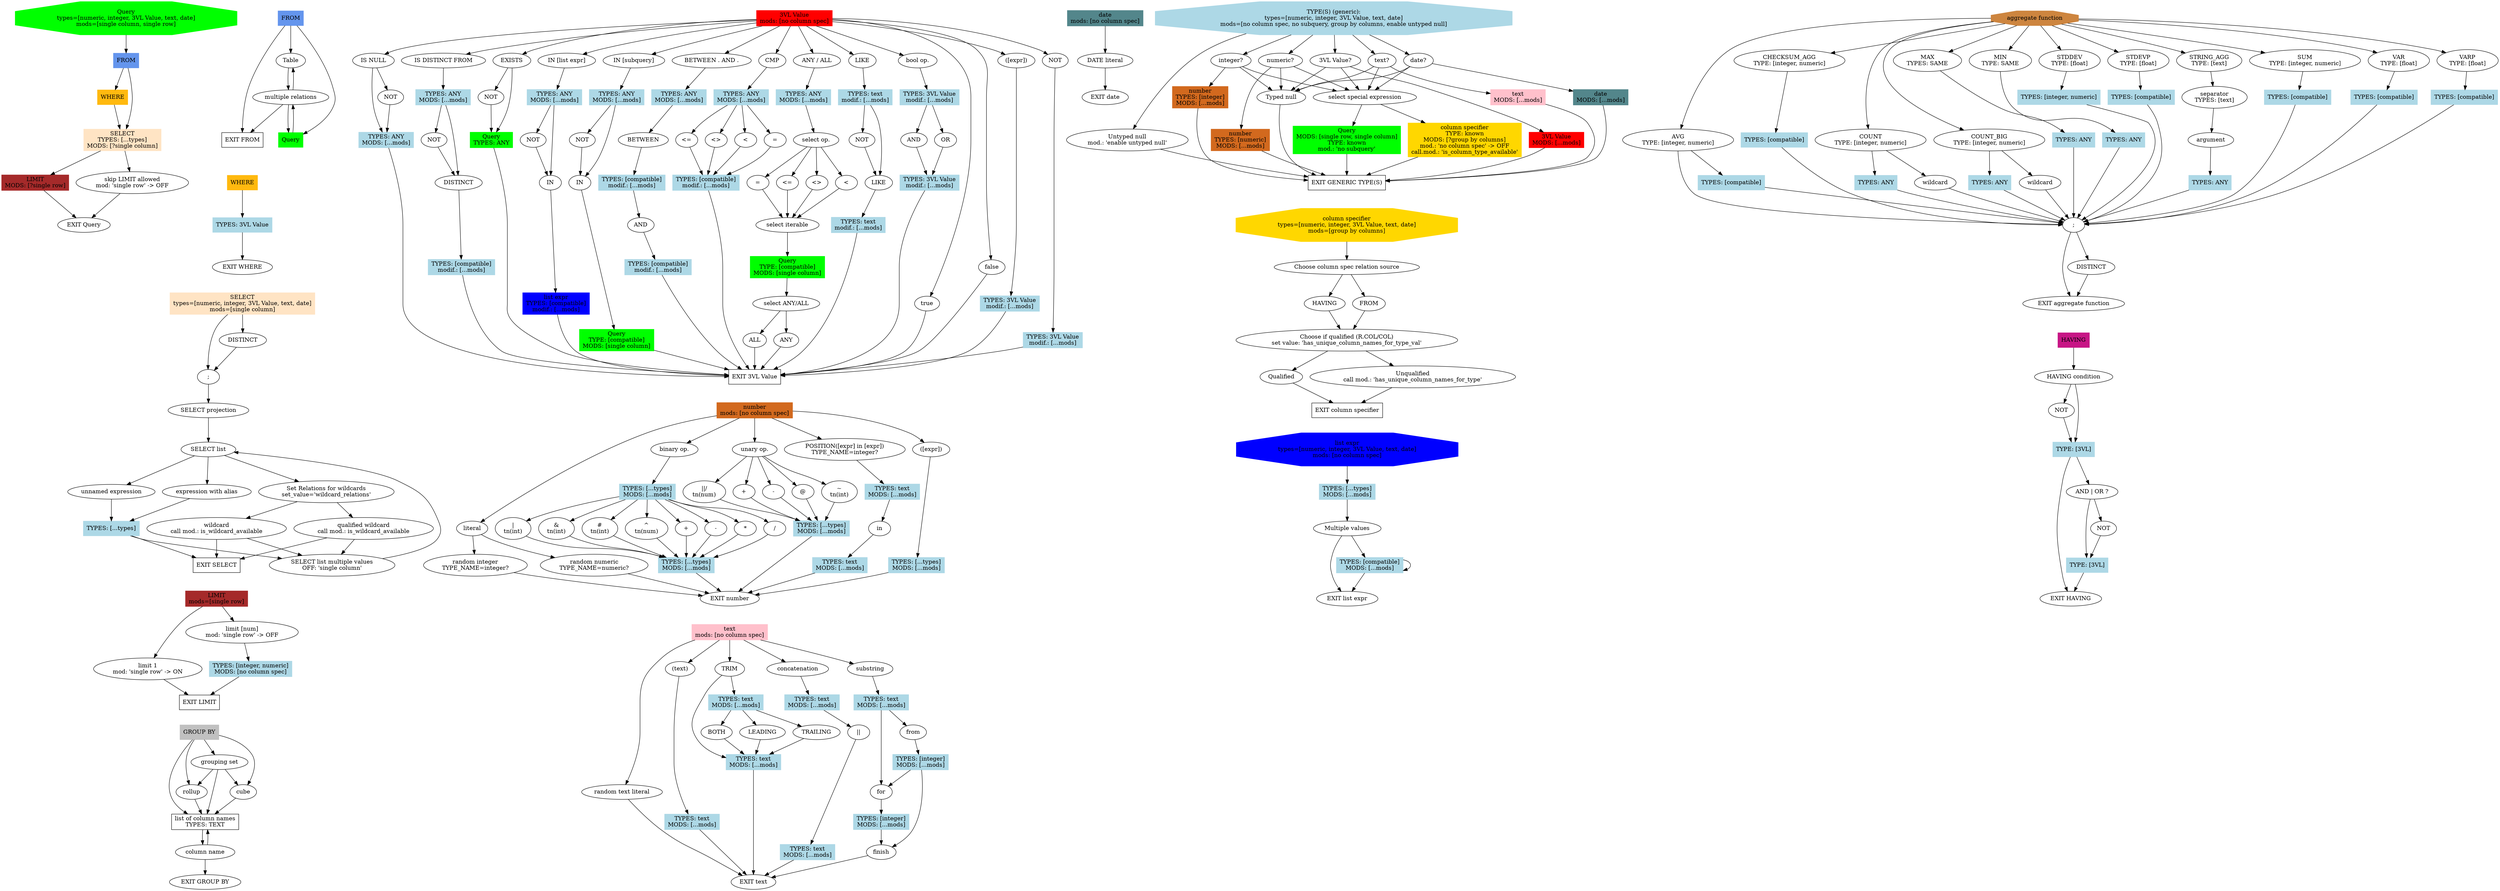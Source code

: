 # Structure is ALWAYS as follows:
# 1. General rule is place function definitions inside their own subgraphs.
# 2. Functional node begins from the node_name node.

# 3. Function definitions & calls look as follows:
# 1) Definitions:
# subgraph def_{node_name} {
#     {node_name} [
#         TYPES="[{type_name}, ...]" (multiple type variants can be choosen, none can be choosen)
#         MODS="[{mod_name}, ...]"
#         uses_wrapped_types="true" (whether to wrap types into the subgraph's type, if subgraph has an inner type)
#         ...
#     ]
#     EXIT_{node_name} [label="EXIT {node_label}"]
#     ...
# }
# 2) Calls (execution will move to a root of a different subgraph):
#     call{caller_num}_{node_name} [
#         TYPES="[{type_name}, ...]" OR "[any]" OR "[known]" OR "[compatible]" OR "[...]" (passes all argument types further),
#         MODS="[{mod_name}, ...]" OR "[...]" (passes all argument modifiers further),
#         ...
#     ]
#
# TYPE, TYPES and MOD in definitions are only for type-checking.
# All specified types of modifiers (TYPE, TYPES, MOD) are required to be passed by caller.
# If TYPES="[any]", all types are selected.
# If TYPES="[compatible]" or TYPES="[known]", the types are popped from the reprective stacks.
# from the respective stacks

# 4. Typed node (with a question mark at the end in definition label):
# {node_name} [TYPE_NAME="type_name"]
# TYPE_NAME is the name of a type listed in function declaration.
# The node will be turned off or on respective to the types passed to function call.

# 4.1 A node with a modifier
# {node_name} [modifier="[trig_name]", modifier_mode="on"/"off"]
# if `modifier` is present in the modifiers, turn the node on or off according to the modifier_mode.

# 4.2 A node with a call modifier
# {node_name} [call_modifier="[call_trig_name]"]
# if the function corresponding to call_trig_name returns true (handler registered in code),
# the node is on. Otherwise, it is off.

# 5. Exit a callable node:
# EXIT_{node_name} [label="EXIT {node_label}"]

# 6. Call a callable node with params:
# call{caller_num}_{node_name} [TYPES={...}, MODS={...}, ...]
# ... -> call...
# there can be multiple callers, so each caller should have a unique id
# values of TYPES and MOD are exact mathes to those in definition

# 7. Call a callable node without params:
# call{caller_num}_{node_name} [...]
# ... -> call...

# 8. These are ignored:
# 1) ... -> ... [color=none]
# 2) Graphviz params in [] (label, shape...)

# 9. Define a node before referencing it:
# FROM []
# Query -> FROM

# 10. Don't do this:
# ... -> ... -> ...

# 11. subgraph ignore {} is completely ignored

# 12. Do NOT use block comments /* */

# 13 [temporary]. Mark nodes that will generate a literal value with 100%
# probability as node[literal="t"]

# 14. To use modifiers provided in arguments, mark a node with modifier="MOD. NAME", modifier_mode="off" / modifier_mode="on"

digraph G {
    subgraph def_Query {
        Query [TYPES="[numeric, integer, 3VL Value, text, date]", MODS="[single column, single row]", label="Query\ntypes=[numeric, integer, 3VL Value, text, date]\nmods=[single column, single row]", shape=octagon, style=filled, color=green]
        EXIT_Query [label="EXIT Query"]

        call0_FROM [label="FROM", shape=rectangle, color=cornflowerblue, style=filled]
        Query -> call0_FROM

        call0_WHERE [label="WHERE", shape=rectangle, style=filled, color=darkgoldenrod1]
        call0_FROM -> call0_WHERE

        call0_SELECT [label="SELECT\nTYPES: [...types]\nMODS: [?single column]", TYPES="[...]", MODS="[?single column]", shape=rectangle, style=filled, color=bisque]
        call0_WHERE -> call0_SELECT
        call0_FROM -> call0_SELECT

        // call0_group_by [label="GROUP BY Statement", TYPES="[known]", shape=rectangle, style=filled, color=gray]
        // call0_WHERE -> call0_group_by
        // call0_group_by -> call0_SELECT

        // call0_having [label="HAVING", TYPES="[known]", MODS="[]", shape=rectangle, style=filled, color=mediumvioletred]
        // call0_SELECT -> call0_having
        // call0_having -> EXIT_Query

        call0_LIMIT [label="LIMIT\nMODS: [?single row]", MODS="[?single row]", shape=rectangle, style=filled, color=brown]
        query_can_skip_limit [label="skip LIMIT allowed\nmod: 'single row' -> OFF", modifier="single row", modifier_mode="off"]
        call0_SELECT -> call0_LIMIT
        call0_SELECT -> query_can_skip_limit
        call0_LIMIT -> EXIT_Query
        query_can_skip_limit -> EXIT_Query
    }

    subgraph def_FROM {
        FROM [shape=rectangle, color=cornflowerblue, style=filled]
        EXIT_FROM [label="EXIT FROM", shape=rectangle]

        FROM_multiple_relations [label="multiple relations"]

        Table []
        FROM -> Table
        Table -> FROM_multiple_relations
        FROM_multiple_relations -> Table

        call0_Query [label="Query", shape=rectangle, TYPES="[any]", MODS="[]", style=filled, color=green]
        FROM -> call0_Query
        call0_Query -> FROM_multiple_relations
        FROM_multiple_relations -> call0_Query

        FROM -> EXIT_FROM
        FROM_multiple_relations -> EXIT_FROM
    }

    subgraph def_WHERE {
        WHERE [label="WHERE", shape=rectangle, style=filled, color=darkgoldenrod1]
        EXIT_WHERE [label="EXIT WHERE"]

        call53_types [TYPES="[3VL Value]", label="TYPES: 3VL Value", shape=rectangle, style=filled, color=lightblue]
        WHERE -> call53_types
        call53_types -> EXIT_WHERE
    }

    subgraph def_SELECT {
        SELECT [TYPES="[numeric, integer, 3VL Value, text, date]", MODS="[single column]", label="SELECT\ntypes=[numeric, integer, 3VL Value, text, date]\nmods=[single column]", shape=rectangle, style=filled, color=bisque]
        EXIT_SELECT [label="EXIT SELECT", shape=rectangle]

        // call0_group_by [label="GROUP BY Statement", TYPES="[known]", shape=rectangle, style=filled, color=gray]
        // EXIT_WHERE -> call0_group_by
        // call0_group_by -> SELECT

        SELECT_DISTINCT [label="DISTINCT"]
        // SELECT_PERCENT [label="PERCENT"]
        // SELECT_TOP [label="TOP"]
        // call43_types [TYPES="[integer, numeric]", label="TYPES: [integer, numeric]", shape=rectangle, style=filled, color=lightblue]
        // SELECT_WITH_TIES [label="WITH TIES"]
        SELECT_distinct_end [label=";"]
        // SELECT_percent_end [label=";"]

        SELECT -> SELECT_DISTINCT
        SELECT_DISTINCT -> SELECT_distinct_end
        SELECT -> SELECT_distinct_end
        // SELECT_distinct_end -> SELECT_TOP
        // SELECT_TOP -> call43_types
        // call43_types -> SELECT_PERCENT
        // SELECT_PERCENT -> SELECT_percent_end
        // call43_types -> SELECT_percent_end
        // SELECT_percent_end -> SELECT_WITH_TIES

        SELECT_projection [label="SELECT projection"]
        // SELECT_WITH_TIES -> SELECT_projection
        SELECT_distinct_end -> SELECT_projection
        // SELECT_percent_end -> SELECT_projection

        SELECT_list [label="SELECT list"]
        
        // we can make a call trigger, moving this to a separate subgraph,
        // that would check whether there is a single column for a wildcard,
        // but let's keep it simple for now
        SELECT_wildcard[label="wildcard\ncall mod.: is_wildcard_available", call_modifier="is_wildcard_available"]
        SELECT_qualified_wildcard[label="qualified wildcard\ncall mod.: is_wildcard_available", call_modifier="is_wildcard_available"]
        SELECT_tables_eligible_for_wildcard[label="Set Relations for wildcards\nset_value='wildcard_relations'", set_value="wildcard_relations"]
        SELECT_tables_eligible_for_wildcard -> SELECT_wildcard
        SELECT_tables_eligible_for_wildcard -> SELECT_qualified_wildcard

        SELECT_unnamed_expr[label="unnamed expression"]
        SELECT_expr_with_alias[label="expression with alias"]
        SELECT_list_multiple_values[label="SELECT list multiple values\nOFF: 'single column'", modifier="single column", modifier_mode="off"]

        SELECT_projection -> SELECT_list
        SELECT_list -> SELECT_tables_eligible_for_wildcard
        SELECT_list -> SELECT_unnamed_expr
        SELECT_list -> SELECT_expr_with_alias
        call54_types [label="TYPES: [...types]", TYPES="[...]", shape=rectangle, style=filled, color=lightblue]
        SELECT_unnamed_expr -> call54_types
        SELECT_expr_with_alias -> call54_types

        // call0_aggregate_function [label="aggregate function*", TYPES="[known]", shape=rectangle, style=filled, color=peru]
        SELECT_wildcard -> SELECT_list_multiple_values
        SELECT_wildcard -> EXIT_SELECT
        SELECT_qualified_wildcard -> SELECT_list_multiple_values
        SELECT_qualified_wildcard -> EXIT_SELECT
        call54_types -> SELECT_list_multiple_values
        call54_types -> EXIT_SELECT
        SELECT_list_multiple_values -> SELECT_list
    }

    subgraph def_LIMIT {
        LIMIT [MODS="[single row]", label="LIMIT\nmods=[single row]", shape=rectangle, style=filled, color=brown]
        EXIT_LIMIT [label="EXIT LIMIT", shape=rectangle]

        single_row_true [label="limit 1\nmod: 'single row' -> ON", modifier="single row", modifier_mode="on"]
        LIMIT -> single_row_true
        single_row_true -> EXIT_LIMIT

        limit_num [label="limit [num]\nmod: 'single row' -> OFF", modifier="single row", modifier_mode="off"]
        LIMIT -> limit_num
        call52_types [TYPES="[integer, numeric]", MODS="[no column spec]", label="TYPES: [integer, numeric]\nMODS: [no column spec]", shape=rectangle, style=filled, color=lightblue]
        limit_num -> call52_types
        call52_types -> EXIT_LIMIT
    }

    subgraph def_VAL_3 {
        VAL_3 [shape=rectangle, label="3VL Value\nmods: [no column spec]", MODS="[no column spec]", style=filled, color=red]
        EXIT_VAL_3 [shape=rectangle, label="EXIT 3VL Value"]

        IsNull [label="IS NULL"]
        call55_types [TYPES="[any]", MODS="[...]", label="TYPES: ANY\nMODS: [...mods]", shape=rectangle, color=lightblue, style=filled]
        VAL_3 -> IsNull
        IsNull -> call55_types
        IsNull_not [label="NOT"]
        IsNull -> IsNull_not
        IsNull_not -> call55_types
        call55_types -> EXIT_VAL_3

        IsDistinctFrom [label="IS DISTINCT FROM"]
        call56_types [TYPES="[any]", MODS="[...]", label="TYPES: ANY\nMODS: [...mods]", shape=rectangle, color=lightblue, style=filled]
        IsDistinctNOT [label="NOT"]
        DISTINCT []
        call21_types [MODS="[...]", TYPES="[compatible]", label="TYPES: [compatible]\nmodif.: [...mods]", shape=rectangle, style=filled, color=lightblue]
        VAL_3 -> IsDistinctFrom
        IsDistinctFrom -> call56_types
        call56_types -> IsDistinctNOT
        IsDistinctNOT -> DISTINCT
        call56_types -> DISTINCT
        DISTINCT -> call21_types
        call21_types -> EXIT_VAL_3

        Exists_not [label="NOT"]
        Exists [label="EXISTS"]
        call2_Query [TYPES="[any]", MODS="[]", label="Query\nTYPES: ANY", shape=rectangle, style=filled, color=green]
        VAL_3 -> Exists
        Exists -> call2_Query
        call2_Query -> EXIT_VAL_3
        Exists -> Exists_not
        Exists_not -> call2_Query

        InList[label="IN [list expr]"]
        InListNot [label="NOT"]
        InListIn [label="IN"]
        VAL_3 -> InList
        call57_types [TYPES="[any]", MODS="[...]", label="TYPES: ANY\nMODS: [...mods]", shape=rectangle, color=lightblue, style=filled]
        InList -> call57_types
        call57_types -> InListNot
        InListNot -> InListIn
        call57_types -> InListIn
        call1_list_expr [TYPES="[compatible]", MODS="[...]", label="list expr\nTYPES: [compatible]\nmodif.: [...mods]", shape=rectangle, style=filled, color=blue]
        InListIn -> call1_list_expr
        call1_list_expr -> EXIT_VAL_3

        InSubquery[label="IN [subquery]"]
        InSubqueryNot [label="NOT"]
        InSubqueryIn [label="IN"]
        call58_types [TYPES="[any]", MODS="[...]", label="TYPES: ANY\nMODS: [...mods]", shape=rectangle, color=lightblue, style=filled]
        VAL_3 -> InSubquery
        InSubquery -> call58_types
        call58_types -> InSubqueryNot
        InSubqueryNot -> InSubqueryIn
        call58_types -> InSubqueryIn
        call3_Query [TYPES="[compatible]", MODS="[single column]", label="Query\nTYPE: [compatible]\nMODS: [single column]", shape=rectangle, style=filled, color=green]
        InSubqueryIn -> call3_Query
        call3_Query -> EXIT_VAL_3

        Between[label="BETWEEN . AND ."]
        BetweenBetween [label="BETWEEN"]
        BetweenBetweenAnd [label="AND"]
        VAL_3 -> Between
        call59_types [TYPES="[any]", MODS="[...]", label="TYPES: ANY\nMODS: [...mods]", shape=rectangle, color=lightblue, style=filled]
        Between -> call59_types
        call59_types -> BetweenBetween
        call22_types [MODS="[...]", TYPES="[compatible]", label="TYPES: [compatible]\nmodif.: [...mods]", shape=rectangle, style=filled, color=lightblue]
        BetweenBetween -> call22_types
        call22_types -> BetweenBetweenAnd
        call23_types [MODS="[...]", TYPES="[compatible]", label="TYPES: [compatible]\nmodif.: [...mods]", shape=rectangle, style=filled, color=lightblue]
        BetweenBetweenAnd -> call23_types
        call23_types -> EXIT_VAL_3

        BinaryComp[label="CMP"]
        BinaryCompLess [label="<"]
        BinaryCompEqual [label="="]
        BinaryCompLessEqual [label="<="]
        BinaryCompUnEqual [label="<>"]
        VAL_3 -> BinaryComp
        call60_types [TYPES="[any]", MODS="[...]", label="TYPES: ANY\nMODS: [...mods]", shape=rectangle, color=lightblue, style=filled]
        BinaryComp -> call60_types
        call24_types [MODS="[...]", TYPES="[compatible]", label="TYPES: [compatible]\nmodif.: [...mods]", shape=rectangle, style=filled, color=lightblue]
        call60_types -> BinaryCompLess
        BinaryCompLess -> call24_types
        call60_types -> BinaryCompEqual
        BinaryCompEqual -> call24_types
        call60_types -> BinaryCompLessEqual
        BinaryCompLessEqual -> call24_types
        call60_types -> BinaryCompUnEqual
        BinaryCompUnEqual -> call24_types
        call24_types -> EXIT_VAL_3

        AnyAll[label="ANY / ALL"]
        AnyAllSelectOp[label="select op."]
        AnyAllLess [label="<"]
        AnyAllEqual [label="="]
        AnyAllLessEqual [label="<="]
        AnyAllUnEqual [label="<>"]
        AnyAllSelectIter[label="select iterable"]
        AnyAllAnyAll[label="select ANY/ALL"]
        AnyAllAnyAllAny[label="ANY"]
        AnyAllAnyAllAll[label="ALL"]
        VAL_3 -> AnyAll
        call61_types [TYPES="[any]", MODS="[...]", label="TYPES: ANY\nMODS: [...mods]", shape=rectangle, color=lightblue, style=filled]
        AnyAll -> call61_types
        call61_types -> AnyAllSelectOp
        AnyAllSelectOp -> AnyAllLess
        AnyAllLess -> AnyAllSelectIter
        AnyAllSelectOp -> AnyAllEqual
        AnyAllEqual -> AnyAllSelectIter
        AnyAllSelectOp -> AnyAllLessEqual
        AnyAllLessEqual -> AnyAllSelectIter
        AnyAllSelectOp -> AnyAllUnEqual
        AnyAllUnEqual -> AnyAllSelectIter
        call4_Query [TYPES="[compatible]", MODS="[single column]", label="Query\nTYPE: [compatible]\nMODS: [single column]", shape=rectangle, style=filled, color=green]
        AnyAllSelectIter -> call4_Query
        call4_Query -> AnyAllAnyAll
        AnyAllAnyAll -> AnyAllAnyAllAny
        AnyAllAnyAllAny -> EXIT_VAL_3
        AnyAllAnyAll -> AnyAllAnyAllAll
        AnyAllAnyAllAll -> EXIT_VAL_3

        BinaryStringLike[label="LIKE"]
        BinaryStringLikeNot [label="NOT"]
        BinaryStringLikeIn [label="LIKE"]
        VAL_3 -> BinaryStringLike
        call25_types [MODS="[...]", TYPES="[text]", label="TYPES: text\nmodif.: [...mods]", shape=rectangle, style=filled, color=lightblue]
        BinaryStringLike -> call25_types
        call25_types -> BinaryStringLikeNot
        BinaryStringLikeNot -> BinaryStringLikeIn
        call25_types -> BinaryStringLikeIn
        call26_types [MODS="[...]", TYPES="[text]", label="TYPES: text\nmodif.: [...mods]", shape=rectangle, style=filled, color=lightblue]
        BinaryStringLikeIn -> call26_types
        call26_types -> EXIT_VAL_3

        BinaryBooleanOpV3[label="bool op."]
        BinaryBooleanOpV3AND [label="AND"]
        BinaryBooleanOpV3OR [label="OR"]
        // BinaryBooleanOpV3XOR [label="XOR"] // THERE IS NO XOR IN POSTGRESQL
        VAL_3 -> BinaryBooleanOpV3
        call27_types [MODS="[...]", TYPES="[3VL Value]", label="TYPES: 3VL Value\nmodif.: [...mods]", shape=rectangle, style=filled, color=lightblue]
        BinaryBooleanOpV3 -> call27_types
        call27_types -> BinaryBooleanOpV3AND
        call28_types [MODS="[...]", TYPES="[3VL Value]", label="TYPES: 3VL Value\nmodif.: [...mods]", shape=rectangle, style=filled, color=lightblue]
        BinaryBooleanOpV3AND -> call28_types
        call27_types -> BinaryBooleanOpV3OR
        BinaryBooleanOpV3OR -> call28_types
        // call27_types -> BinaryBooleanOpV3XOR
        // BinaryBooleanOpV3XOR -> call28_types
        call28_types -> EXIT_VAL_3

        true [literal="t"]
        VAL_3 -> true
        true -> EXIT_VAL_3
        false [literal="t"]
        VAL_3 -> false
        false -> EXIT_VAL_3

        Nested_VAL_3[label="([expr])"]
        VAL_3 -> Nested_VAL_3
        call29_types [MODS="[...]", TYPES="[3VL Value]", label="TYPES: 3VL Value\nmodif.: [...mods]", shape=rectangle, style=filled, color=lightblue]
        Nested_VAL_3 -> call29_types
        call29_types -> EXIT_VAL_3

        UnaryNot_VAL_3[label="NOT"]
        call30_types [MODS="[...]", TYPES="[3VL Value]", label="TYPES: 3VL Value\nmodif.: [...mods]", shape=rectangle, style=filled, color=lightblue]
        VAL_3 -> UnaryNot_VAL_3
        UnaryNot_VAL_3 -> call30_types
        call30_types -> EXIT_VAL_3
    }

    subgraph def_number {
        number [shape=rectangle, label="number\nmods: [no column spec]", TYPES="[integer, numeric]", MODS="[no column spec]", style=filled, color=chocolate]
        EXIT_number [label="EXIT number"]

        number_literal[label="literal", literal="t"]
        number -> number_literal
        number_literal_integer[label="random integer\nTYPE_NAME=integer?", TYPE_NAME="integer", literal="t"]
        number_literal -> number_literal_integer
        number_literal_integer -> EXIT_number
        number_literal_numeric[label="random numeric\nTYPE_NAME=numeric?", TYPE_NAME="numeric", literal="t"]
        number_literal -> number_literal_numeric
        number_literal_numeric -> EXIT_number

        BinaryNumberOp[label="binary op."]
        call47_types [TYPES="[...]", MODS="[...]", label="TYPES: [...types]\nMODS: [...mods]", shape=rectangle, style=filled, color=lightblue]
        number -> BinaryNumberOp
        call48_types [TYPES="[...]", MODS="[...]", label="TYPES: [...types]\nMODS: [...mods]", shape=rectangle, style=filled, color=lightblue]
        BinaryNumberOp -> call48_types
        binary_number_plus [label="+"]
        call48_types -> binary_number_plus
        binary_number_plus -> call47_types
        binary_number_minus [label="-"]
        call48_types -> binary_number_minus
        binary_number_minus -> call47_types
        binary_number_mul [label="*"]
        call48_types -> binary_number_mul
        binary_number_mul -> call47_types
        binary_number_div [label="/"]
        call48_types -> binary_number_div
        binary_number_div -> call47_types
        binary_number_bin_or [label="|\ntn(int)", TYPE_NAME="integer"]
        call48_types -> binary_number_bin_or
        binary_number_bin_or -> call47_types
        binary_number_bin_and [label="&\ntn(int)", TYPE_NAME="integer"]
        call48_types -> binary_number_bin_and
        binary_number_bin_and -> call47_types
        binary_number_bin_xor [label="#\ntn(int)", TYPE_NAME="integer"]
        call48_types -> binary_number_bin_xor
        binary_number_bin_xor -> call47_types
        binary_number_exp [label="^\ntn(num)", TYPE_NAME="numeric"]
        call48_types -> binary_number_exp
        binary_number_exp -> call47_types
        call47_types -> EXIT_number

        UnaryNumberOp [label="unary op."]
        call1_types [TYPES="[...]", MODS="[...]", label="TYPES: [...types]\nMODS: [...mods]", shape=rectangle, style=filled, color=lightblue]
        number -> UnaryNumberOp
        unary_number_plus[label="+"]
        UnaryNumberOp -> unary_number_plus
        unary_number_plus -> call1_types
        unary_number_minus[label="-"]
        UnaryNumberOp -> unary_number_minus
        unary_number_minus -> call1_types
        unary_number_abs [label="@"]
        UnaryNumberOp -> unary_number_abs
        unary_number_abs -> call1_types
        unary_number_bin_not [label="~\ntn(int)", TYPE_NAME="integer"]
        UnaryNumberOp -> unary_number_bin_not
        unary_number_bin_not -> call1_types
        // unary_number_sq_root [label="|/\ntn(num)", TYPE_NAME="numeric"]
        // UnaryNumberOp -> unary_number_sq_root
        // unary_number_sq_root -> call1_types
        unary_number_cub_root [label="||/\ntn(num)", TYPE_NAME="numeric"]
        UnaryNumberOp -> unary_number_cub_root
        unary_number_cub_root -> call1_types
        call1_types -> EXIT_number

        number_string_position[label="POSITION([expr] in [expr])\nTYPE_NAME=integer?", TYPE_NAME="integer"]
        number -> number_string_position
        call2_types [TYPES="[text]", MODS="[...]", label="TYPES: text\nMODS: [...mods]", shape=rectangle, style=filled, color=lightblue]
        number_string_position -> call2_types
        string_position_in [label="in"]
        call2_types -> string_position_in
        call3_types [TYPES="[text]", MODS="[...]", label="TYPES: text\nMODS: [...mods]", shape=rectangle, style=filled, color=lightblue]
        string_position_in -> call3_types
        call3_types -> EXIT_number

        nested_number[label="([expr])"]
        number -> nested_number
        call4_types [TYPES="[...]", MODS="[...]", label="TYPES: [...types]\nMODS: [...mods]", shape=rectangle, style=filled, color=lightblue]
        nested_number -> call4_types
        call4_types -> EXIT_number
    }

    subgraph def_text {
        text [label="text\nmods: [no column spec]", MODS="[no column spec]", shape=rectangle, style=filled, color=pink]
        EXIT_text [label="EXIT text"]

        text_literal [label="random text literal", literal="t"]
        text -> text_literal
        text_literal -> EXIT_text

        text_nested [label="(text)", literal="t"]
        text -> text_nested
        call62_types [TYPES="[text]", MODS="[...]", label="TYPES: text\nMODS: [...mods]", shape=rectangle, style=filled, color=lightblue]
        text_nested -> call62_types
        call62_types -> EXIT_text

        text_trim[label="TRIM"]
        text -> text_trim
        call5_types [TYPES="[text]", MODS="[...]", label="TYPES: text\nMODS: [...mods]", shape=rectangle, style=filled, color=lightblue]
        text_trim -> call5_types
        call6_types [TYPES="[text]", MODS="[...]", label="TYPES: text\nMODS: [...mods]", shape=rectangle, style=filled, color=lightblue]
        text_trim -> call6_types
        BOTH []
        call6_types -> BOTH
        BOTH -> call5_types
        LEADING []
        call6_types -> LEADING
        LEADING -> call5_types
        TRAILING []
        call6_types -> TRAILING
        TRAILING -> call5_types
        call5_types -> EXIT_text

        text_concat [label="concatenation"]
        text -> text_concat
        call7_types [TYPES="[text]", MODS="[...]", label="TYPES: text\nMODS: [...mods]", shape=rectangle, style=filled, color=lightblue]
        text_concat -> call7_types
        text_concat_concat [label="||"]
        call7_types -> text_concat_concat
        call8_types [TYPES="[text]", MODS="[...]", label="TYPES: text\nMODS: [...mods]", shape=rectangle, style=filled, color=lightblue]
        text_concat_concat -> call8_types
        call8_types -> EXIT_text

        text_substring[label="substring"]
        text -> text_substring
        call9_types [TYPES="[text]", MODS="[...]", label="TYPES: text\nMODS: [...mods]", shape=rectangle, style=filled, color=lightblue]
        text_substring -> call9_types
        text_substring_from [label="from"]
        text_substring_for [label="for"]
        call9_types -> text_substring_from
        call9_types -> text_substring_for
        text_substring_end [label="finish"]
        call10_types [TYPES="[integer]", MODS="[...]", label="TYPES: [integer]\nMODS: [...mods]", shape=rectangle, style=filled, color=lightblue]
        text_substring_from -> call10_types
        call10_types -> text_substring_for
        call10_types -> text_substring_end
        call11_types [TYPES="[integer]", MODS="[...]", label="TYPES: [integer]\nMODS: [...mods]", shape=rectangle, style=filled, color=lightblue]
        text_substring_for -> call11_types
        call11_types -> text_substring_end
        text_substring_end -> EXIT_text
    }

    subgraph def_date {
        date [label="date\nmods: [no column spec]", MODS="[no column spec]", shape=rectangle, style=filled, color=cadetblue4]
        EXIT_date [label="EXIT date"]

        date_literal [label="DATE literal"]
        date -> date_literal
        date_literal -> EXIT_date
    }

    subgraph def_types {
        types [TYPES="[numeric, integer, 3VL Value, text, date]", MODS="[no column spec, no subquery, group by columns, enable untyped null]", label="TYPE(S) (generic):\ntypes=[numeric, integer, 3VL Value, text, date]\nmods=[no column spec, no subquery, group by columns, enable untyped null]", shape=octagon, style=filled, color=lightblue]
        EXIT_types [label="EXIT GENERIC TYPE(S)", shape=rectangle]

        types_select_type_integer[TYPE_NAME="integer", label="integer?", set_value="types_type"]
        types -> types_select_type_integer
        types_select_type_numeric[TYPE_NAME="numeric", label="numeric?", set_value="types_type"]
        types -> types_select_type_numeric
        types_select_type_3vl[TYPE_NAME="3VL Value", label="3VL Value?", set_value="types_type"]
        types -> types_select_type_3vl
        types_select_type_text[TYPE_NAME="text", label="text?", set_value="types_type"]
        types -> types_select_type_text
        types_select_type_date[TYPE_NAME="date", label="date?", set_value="types_type"]
        types -> types_select_type_date

        types_null [label="Untyped null\nmod.: 'enable untyped null'", modifier="enable untyped null", modifier_mode="on"]
        types -> types_null
        types_null -> EXIT_types

        types_return_typed_null [label="Typed null"]
        types_select_type_integer -> types_return_typed_null
        types_select_type_numeric -> types_return_typed_null
        types_select_type_3vl -> types_return_typed_null
        types_select_type_text -> types_return_typed_null
        types_select_type_date -> types_return_typed_null
        types_return_typed_null -> EXIT_types

        types_select_special_expression [label="select special expression"]
        types_select_type_integer -> types_select_special_expression
        types_select_type_numeric -> types_select_special_expression
        types_select_type_3vl -> types_select_special_expression
        types_select_type_text -> types_select_special_expression
        types_select_type_date -> types_select_special_expression

        call0_column_spec [TYPES="[known]", MODS="[?group by columns]", modifier="no column spec", modifier_mode="off", call_modifier="is_column_type_available", label="column specifier\nTYPE: known\nMODS: [?group by columns]\nmod.: 'no column spec' -> OFF\ncall.mod.: 'is_column_type_available'", shape=rectangle, style=filled, color=gold]
        types_select_special_expression -> call0_column_spec
        call0_column_spec -> EXIT_types

        call1_Query [TYPES="[known]", MODS="[single row, single column]", label="Query\nMODS: [single row, single column]\nTYPE: known\nmod.: 'no subquery'", modifier="no subquery", modifier_mode="off", shape=rectangle, style=filled, color=green]
        types_select_special_expression -> call1_Query
        call1_Query -> EXIT_types

        call1_number [label="number\nTYPES: [integer]\nMODS: [...mods]", TYPES="[integer]", MODS="[...]", shape=rectangle, style=filled, color=chocolate]
        types_select_type_integer -> call1_number
        call1_number -> EXIT_types

        call0_number [label="number\nTYPES: [numeric]\nMODS: [...mods]", TYPES="[numeric]", MODS="[...]", shape=rectangle, style=filled, color=chocolate]
        types_select_type_numeric -> call0_number
        call0_number -> EXIT_types

        call1_VAL_3 [label="3VL Value\nMODS: [...mods]", MODS="[...]", shape=rectangle, style=filled, color=red]
        types_select_type_3vl -> call1_VAL_3
        call1_VAL_3 -> EXIT_types

        call0_text [label="text\nMODS: [...mods]", MODS="[...]", shape=rectangle, style=filled, color=pink]
        types_select_type_text -> call0_text
        call0_text -> EXIT_types

        call0_date [label="date\nMODS: [...mods]", MODS="[...]", shape=rectangle, style=filled, color=cadetblue4]
        types_select_type_date -> call0_date
        call0_date -> EXIT_types
    }

    subgraph def_column_spec {
        column_spec [TYPES="[numeric, integer, 3VL Value, text, date]", MODS="[group by columns]", label="column specifier\ntypes=[numeric, integer, 3VL Value, text, date]\nmods=[group by columns]", shape=octagon, style=filled, color=gold]
        EXIT_column_spec [label="EXIT column specifier", shape=rectangle]

        column_spec_choose_source [label="Choose column spec relation source"]
        column_spec -> column_spec_choose_source

        column_spec_choose_qualified [label="Choose if qualified (R.COL/COL)\nset value: 'has_unique_column_names_for_type_val'", set_value="has_unique_column_names_for_type_val"]

        get_column_spec_from_group_by [label="HAVING", modifier="group by columns", modifier_mode="on"]
        column_spec_choose_source -> get_column_spec_from_group_by
        get_column_spec_from_group_by -> column_spec_choose_qualified

        get_column_spec_from_from [label="FROM", modifier="group by columns", modifier_mode="off"]
        column_spec_choose_source -> get_column_spec_from_from
        get_column_spec_from_from -> column_spec_choose_qualified

        qualified_column_name [label="Qualified"]
        column_spec_choose_qualified -> qualified_column_name
        qualified_column_name -> EXIT_column_spec

        unqualified_column_name [label="Unqualified\ncall mod.: 'has_unique_column_names_for_type'", call_modifier="has_unique_column_names_for_type"]
        column_spec_choose_qualified -> unqualified_column_name
        unqualified_column_name -> EXIT_column_spec
    }

    subgraph def_list_expr {
        list_expr [TYPES="[numeric, integer, 3VL Value, text, date]", MODS="[no column spec]", label="list expr\ntypes=[numeric, integer, 3VL Value, text, date]\nmods: [no column spec]", shape=octagon, style=filled, color=blue]
        EXIT_list_expr[label="EXIT list expr"]

        call16_types [TYPES="[...]", MODS="[...]", label="TYPES: [...types]\nMODS: [...mods]", shape=rectangle, style=filled, color=lightblue]
        list_expr -> call16_types

        list_expr_multiple_values [label="Multiple values"]
        call16_types -> list_expr_multiple_values

        call49_types [TYPES="[compatible]", label="TYPES: [compatible]\nMODS: [...mods]", MODS="[...]", shape=rectangle, style=filled, color=lightblue]
        list_expr_multiple_values -> call49_types
        list_expr_multiple_values -> EXIT_list_expr
        call49_types -> call49_types

        call49_types -> EXIT_list_expr
    }

    subgraph def_group_by {
        group_by [label="GROUP BY", shape=rectangle, style=filled, color=gray]
        EXIT_group_by [label="EXIT GROUP BY"]

        grouping_rollup [label="rollup"]
        group_by -> grouping_rollup

        grouping_cube [label="cube"]
        group_by -> grouping_cube

        grouping_set [label="grouping set"]
        group_by -> grouping_set

        //columns must appear in FROM, but not necesserily in SELECT
        group_by_col_list [label="list of column names\nTYPES: TEXT", TYPES="text", shape=rectangle]
        group_by -> group_by_col_list

        grouping_set -> group_by_col_list
        grouping_set -> grouping_cube
        grouping_set -> grouping_rollup

        grouping_rollup -> group_by_col_list
        grouping_cube -> group_by_col_list

        column_name [label="column name"]
        group_by_col_list -> column_name
        column_name -> group_by_col_list

        column_name -> EXIT_group_by
    }

    subgraph def_aggregate_function {
        aggregate_function [label="aggregate function", shape=octagon, style=filled, color=peru]
        EXIT_aggregate_function [label="EXIT aggregate function"]
        
        EXIT_fun_choice [label=";"]

        aggr_distinct [label="DISTINCT"]
        aggr_distinct -> EXIT_aggregate_function

        EXIT_fun_choice -> EXIT_aggregate_function
        EXIT_fun_choice -> aggr_distinct

        AVG[label="AVG\nTYPE: [integer, numeric]", TYPES="[integer, numeric]"]
        call32_types [TYPES="[compatible]", label="TYPES: [compatible]", shape=rectangle, style=filled, color=lightblue]
        aggregate_function -> AVG
        AVG -> call32_types
        call32_types -> EXIT_fun_choice
        AVG -> EXIT_fun_choice

        CHECKSUM_AGG[label="CHECKSUM_AGG\nTYPE: [integer, numeric]", TYPES="[integer, numeric]"]
        call33_types [TYPES="[compatible]", label="TYPES: [compatible]", shape=rectangle, style=filled, color=lightblue]
        aggregate_function -> CHECKSUM_AGG
        CHECKSUM_AGG -> call33_types
        call33_types -> EXIT_fun_choice

        COUNT[label="COUNT\nTYPE: [integer, numeric]", TYPES="[integer, numeric]"]
        call34_types [TYPES="[any]", label="TYPES: ANY", shape=rectangle, style=filled, color=lightblue]
        COUNT_wildcard [label="wildcard"]
        aggregate_function -> COUNT
        COUNT -> call34_types
        COUNT -> COUNT_wildcard
        COUNT_wildcard -> EXIT_fun_choice
        call34_types -> EXIT_fun_choice

        COUNT_BIG[label="COUNT_BIG\nTYPE: [integer, numeric]", TYPES="[integer, numeric]"]
        call35_types [TYPES="[any]", label="TYPES: ANY", shape=rectangle, style=filled, color=lightblue]
        COUNT_BIG_wildcard [label="wildcard"]
        aggregate_function -> COUNT_BIG
        COUNT_BIG -> call35_types
        COUNT_BIG -> COUNT_BIG_wildcard
        COUNT_BIG_wildcard -> EXIT_fun_choice
        call35_types -> EXIT_fun_choice

        MAX[label="MAX\nTYPES: SAME", TYPES="SAME"]
        call36_types [TYPES="[any]", label="TYPES: ANY", shape=rectangle, style=filled, color=lightblue]
        aggregate_function -> MAX
        MAX -> call36_types
        call36_types -> EXIT_fun_choice

        MIN[label="MIN\nTYPE: SAME", TYPES="SAME"]
        call37_types [TYPES="[any]", label="TYPES: ANY", shape=rectangle, style=filled, color=lightblue]
        aggregate_function -> MIN
        MIN -> call37_types
        call37_types -> EXIT_fun_choice

        STDDEV[label="STDDEV\nTYPE: [float]", TYPES="[float]"]
        call38_types [TYPES="[integer, numeric]", label="TYPES: [integer, numeric]", shape=rectangle, style=filled, color=lightblue]
        aggregate_function -> STDDEV
        STDDEV -> call38_types
        call38_types -> EXIT_fun_choice

        STDEVP[label="STDEVP\nTYPE: [float]", TYPES="[float]"]
        call39_types [TYPES="[compatible]", label="TYPES: [compatible]", shape=rectangle, style=filled, color=lightblue]
        aggregate_function -> STDEVP
        STDEVP -> call39_types
        call39_types -> EXIT_fun_choice

        STRING_AGG[label="STRING_AGG\nTYPE: [text]", TYPES="[text]"]
        call40_types [TYPES="[any]", label="TYPES: ANY", shape=rectangle, style=filled, color=lightblue]
        STRING_AGG_arg [label="argument"]
        separator [label="separator\nTYPES: [text]",TYPES="[text]"]
        STRING_AGG -> separator
        separator -> STRING_AGG_arg
        aggregate_function -> STRING_AGG
        STRING_AGG_arg -> call40_types
        call40_types -> EXIT_fun_choice

        SUM[label="SUM\nTYPE: [integer, numeric]", TYPES="[integer, numeric]"]
        call41_types [TYPES="[compatible]", label="TYPES: [compatible]", shape=rectangle, style=filled, color=lightblue]
        aggregate_function -> SUM
        SUM -> call41_types
        call41_types -> EXIT_fun_choice

        VAR[label="VAR\nTYPE: [float]", TYPES="[float]"]
        call42_types [TYPES="[compatible]", label="TYPES: [compatible]", shape=rectangle, style=filled, color=lightblue]
        aggregate_function -> VAR
        VAR -> call42_types
        call42_types -> EXIT_fun_choice


        VARP[label="VARP\nTYPE: [float]", TYPES="[float]"]
        call44_types [TYPES="[compatible]", label="TYPES: [compatible]", shape=rectangle, style=filled, color=lightblue]
        aggregate_function -> VARP
        VARP -> call44_types
        call44_types -> EXIT_fun_choice
    }

    subgraph def_having {
        having [label="HAVING", shape=rectangle, style=filled, color=mediumvioletred]
        EXIT_having [label="EXIT HAVING"]

        having_condition [label="HAVING condition"]
        having -> having_condition

        having_not [label="NOT"]
        call45_types [TYPES="[3VL Value]", label="TYPE: [3VL]", shape=rectangle, style=filled, color=lightblue]
        call46_types [TYPES="[3VL Value]", label="TYPE: [3VL]", shape=rectangle, style=filled, color=lightblue]
        having_logical_expr [label="AND | OR ?"]

        having_condition -> having_not
        having_condition -> call45_types

        call45_types -> having_logical_expr
        having_not -> call45_types

        having_not_optional [label="NOT"]
        having_logical_expr -> having_not_optional
        having_not_optional -> call46_types
        having_logical_expr -> call46_types

        call45_types -> EXIT_having
        call46_types -> EXIT_having
    }

    # cosmetic
    subgraph ignore {
        EXIT_FROM -> WHERE [color=none]
        EXIT_WHERE -> SELECT [color=none]
        EXIT_SELECT -> LIMIT [color=none]
        EXIT_VAL_3 -> number [color=none]
        EXIT_number -> text [color=none]
        EXIT_types -> column_spec [color=none]
        EXIT_column_spec -> list_expr[color=none]
        EXIT_LIMIT -> group_by [color=none]
        EXIT_aggregate_function -> having [color=none]
    }
}